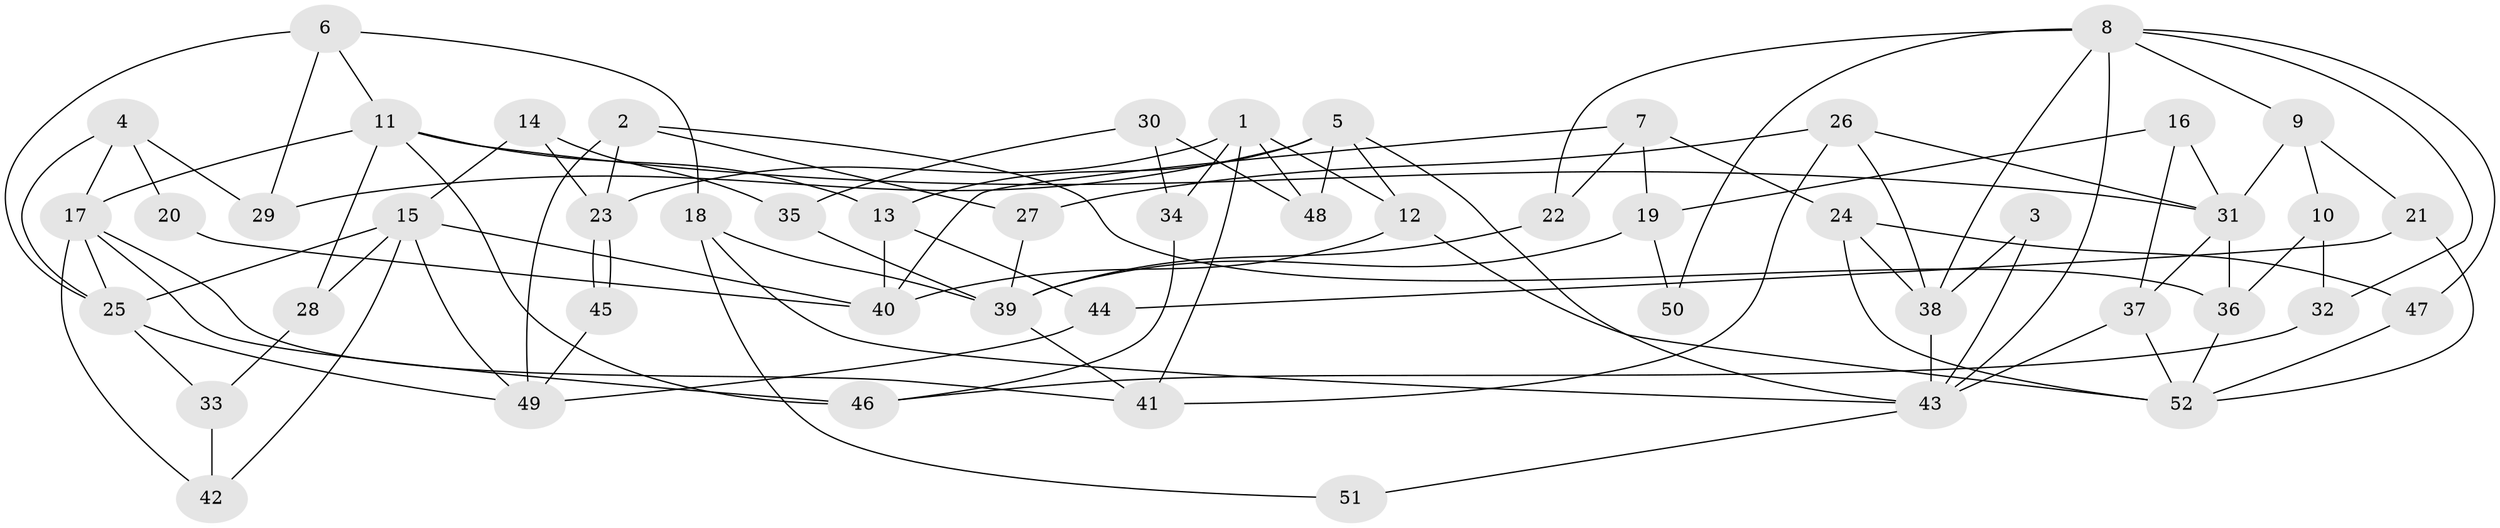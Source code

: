 // Generated by graph-tools (version 1.1) at 2025/15/03/09/25 04:15:07]
// undirected, 52 vertices, 104 edges
graph export_dot {
graph [start="1"]
  node [color=gray90,style=filled];
  1;
  2;
  3;
  4;
  5;
  6;
  7;
  8;
  9;
  10;
  11;
  12;
  13;
  14;
  15;
  16;
  17;
  18;
  19;
  20;
  21;
  22;
  23;
  24;
  25;
  26;
  27;
  28;
  29;
  30;
  31;
  32;
  33;
  34;
  35;
  36;
  37;
  38;
  39;
  40;
  41;
  42;
  43;
  44;
  45;
  46;
  47;
  48;
  49;
  50;
  51;
  52;
  1 -- 23;
  1 -- 41;
  1 -- 12;
  1 -- 34;
  1 -- 48;
  2 -- 27;
  2 -- 49;
  2 -- 23;
  2 -- 36;
  3 -- 38;
  3 -- 43;
  4 -- 17;
  4 -- 25;
  4 -- 20;
  4 -- 29;
  5 -- 13;
  5 -- 43;
  5 -- 12;
  5 -- 29;
  5 -- 48;
  6 -- 25;
  6 -- 29;
  6 -- 11;
  6 -- 18;
  7 -- 22;
  7 -- 40;
  7 -- 19;
  7 -- 24;
  8 -- 47;
  8 -- 38;
  8 -- 9;
  8 -- 22;
  8 -- 32;
  8 -- 43;
  8 -- 50;
  9 -- 31;
  9 -- 10;
  9 -- 21;
  10 -- 36;
  10 -- 32;
  11 -- 46;
  11 -- 13;
  11 -- 17;
  11 -- 28;
  11 -- 31;
  12 -- 40;
  12 -- 52;
  13 -- 44;
  13 -- 40;
  14 -- 23;
  14 -- 15;
  14 -- 35;
  15 -- 42;
  15 -- 40;
  15 -- 25;
  15 -- 28;
  15 -- 49;
  16 -- 31;
  16 -- 37;
  16 -- 19;
  17 -- 46;
  17 -- 25;
  17 -- 41;
  17 -- 42;
  18 -- 43;
  18 -- 39;
  18 -- 51;
  19 -- 39;
  19 -- 50;
  20 -- 40;
  21 -- 52;
  21 -- 44;
  22 -- 39;
  23 -- 45;
  23 -- 45;
  24 -- 52;
  24 -- 38;
  24 -- 47;
  25 -- 33;
  25 -- 49;
  26 -- 41;
  26 -- 38;
  26 -- 27;
  26 -- 31;
  27 -- 39;
  28 -- 33;
  30 -- 48;
  30 -- 35;
  30 -- 34;
  31 -- 36;
  31 -- 37;
  32 -- 46;
  33 -- 42;
  34 -- 46;
  35 -- 39;
  36 -- 52;
  37 -- 52;
  37 -- 43;
  38 -- 43;
  39 -- 41;
  43 -- 51;
  44 -- 49;
  45 -- 49;
  47 -- 52;
}
